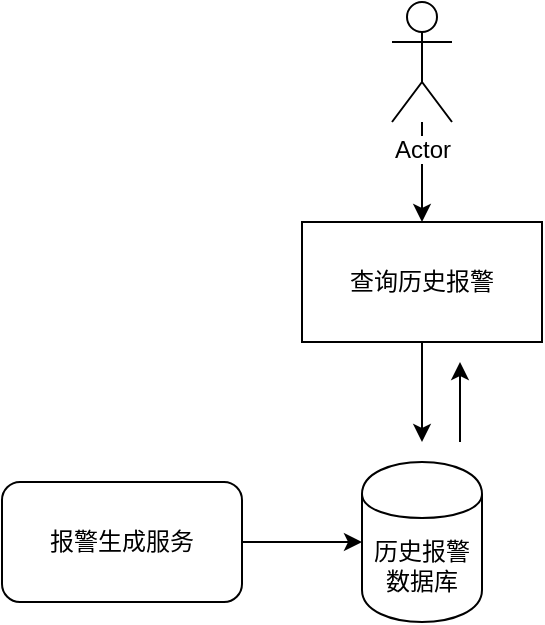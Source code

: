 <mxfile version="12.3.9" type="github" pages="1">
  <diagram id="jxIBq8fj0Mh-1-UjOnGg" name="Page-1">
    <mxGraphModel dx="910" dy="469" grid="1" gridSize="10" guides="1" tooltips="1" connect="1" arrows="1" fold="1" page="1" pageScale="1" pageWidth="827" pageHeight="1169" math="0" shadow="0">
      <root>
        <mxCell id="0"/>
        <mxCell id="1" parent="0"/>
        <mxCell id="49sRlrLAXSHR5VUzhszV-8" style="edgeStyle=orthogonalEdgeStyle;rounded=0;orthogonalLoop=1;jettySize=auto;html=1;entryX=0.5;entryY=0;entryDx=0;entryDy=0;" edge="1" parent="1" source="49sRlrLAXSHR5VUzhszV-1" target="49sRlrLAXSHR5VUzhszV-2">
          <mxGeometry relative="1" as="geometry"/>
        </mxCell>
        <mxCell id="49sRlrLAXSHR5VUzhszV-1" value="Actor" style="shape=umlActor;verticalLabelPosition=bottom;labelBackgroundColor=#ffffff;verticalAlign=top;html=1;outlineConnect=0;" vertex="1" parent="1">
          <mxGeometry x="385" y="70" width="30" height="60" as="geometry"/>
        </mxCell>
        <mxCell id="49sRlrLAXSHR5VUzhszV-10" style="edgeStyle=orthogonalEdgeStyle;rounded=0;orthogonalLoop=1;jettySize=auto;html=1;" edge="1" parent="1" source="49sRlrLAXSHR5VUzhszV-2">
          <mxGeometry relative="1" as="geometry">
            <mxPoint x="400" y="290" as="targetPoint"/>
          </mxGeometry>
        </mxCell>
        <mxCell id="49sRlrLAXSHR5VUzhszV-2" value="查询历史报警" style="rounded=0;whiteSpace=wrap;html=1;" vertex="1" parent="1">
          <mxGeometry x="340" y="180" width="120" height="60" as="geometry"/>
        </mxCell>
        <mxCell id="49sRlrLAXSHR5VUzhszV-4" value="历史报警数据库" style="shape=cylinder;whiteSpace=wrap;html=1;boundedLbl=1;backgroundOutline=1;" vertex="1" parent="1">
          <mxGeometry x="370" y="300" width="60" height="80" as="geometry"/>
        </mxCell>
        <mxCell id="49sRlrLAXSHR5VUzhszV-6" style="edgeStyle=orthogonalEdgeStyle;rounded=0;orthogonalLoop=1;jettySize=auto;html=1;entryX=0;entryY=0.5;entryDx=0;entryDy=0;" edge="1" parent="1" source="49sRlrLAXSHR5VUzhszV-5" target="49sRlrLAXSHR5VUzhszV-4">
          <mxGeometry relative="1" as="geometry"/>
        </mxCell>
        <mxCell id="49sRlrLAXSHR5VUzhszV-5" value="报警生成服务" style="rounded=1;whiteSpace=wrap;html=1;" vertex="1" parent="1">
          <mxGeometry x="190" y="310" width="120" height="60" as="geometry"/>
        </mxCell>
        <mxCell id="49sRlrLAXSHR5VUzhszV-9" value="" style="endArrow=classic;html=1;" edge="1" parent="1">
          <mxGeometry width="50" height="50" relative="1" as="geometry">
            <mxPoint x="419" y="290" as="sourcePoint"/>
            <mxPoint x="419" y="250" as="targetPoint"/>
            <Array as="points">
              <mxPoint x="419" y="270"/>
            </Array>
          </mxGeometry>
        </mxCell>
      </root>
    </mxGraphModel>
  </diagram>
</mxfile>
